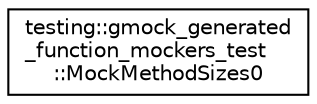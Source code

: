 digraph "类继承关系图"
{
 // LATEX_PDF_SIZE
  edge [fontname="Helvetica",fontsize="10",labelfontname="Helvetica",labelfontsize="10"];
  node [fontname="Helvetica",fontsize="10",shape=record];
  rankdir="LR";
  Node0 [label="testing::gmock_generated\l_function_mockers_test\l::MockMethodSizes0",height=0.2,width=0.4,color="black", fillcolor="white", style="filled",URL="$structtesting_1_1gmock__generated__function__mockers__test_1_1MockMethodSizes0.html",tooltip=" "];
}
